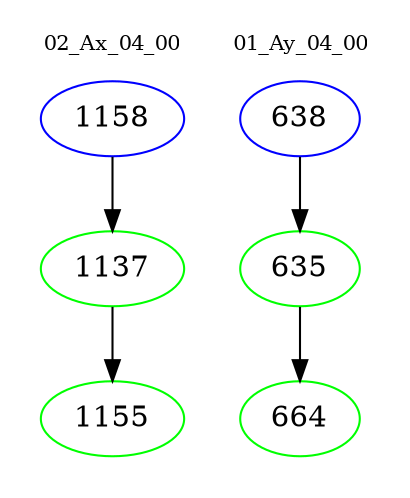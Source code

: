 digraph{
subgraph cluster_0 {
color = white
label = "02_Ax_04_00";
fontsize=10;
T0_1158 [label="1158", color="blue"]
T0_1158 -> T0_1137 [color="black"]
T0_1137 [label="1137", color="green"]
T0_1137 -> T0_1155 [color="black"]
T0_1155 [label="1155", color="green"]
}
subgraph cluster_1 {
color = white
label = "01_Ay_04_00";
fontsize=10;
T1_638 [label="638", color="blue"]
T1_638 -> T1_635 [color="black"]
T1_635 [label="635", color="green"]
T1_635 -> T1_664 [color="black"]
T1_664 [label="664", color="green"]
}
}
